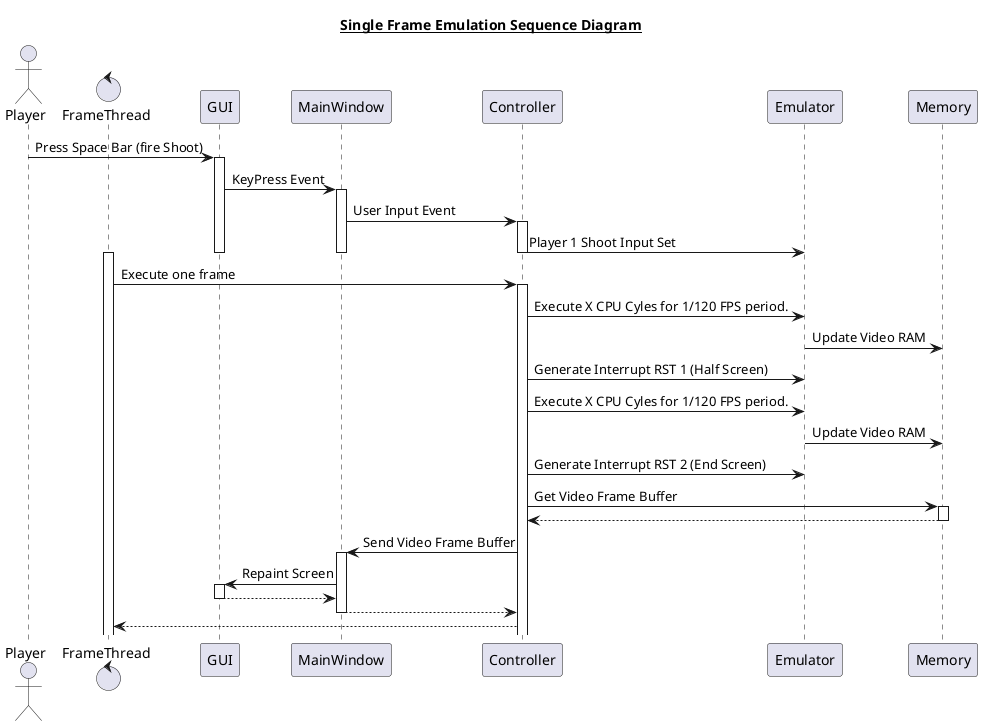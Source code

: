 @startuml

title __**Single Frame Emulation Sequence Diagram**__

actor Player
control FrameThread
participant GUI
participant MainWindow
participant Controller
participant Emulator
participant Memory


' Sequence for user input.

Player -> GUI: Press Space Bar (fire Shoot)

activate GUI
GUI -> MainWindow: KeyPress Event

activate MainWindow
MainWindow -> Controller: User Input Event

activate Controller
Controller -> Emulator: Player 1 Shoot Input Set

deactivate Emulator
deactivate Controller
deactivate MainWindow
deactivate GUI


activate FrameThread
FrameThread -> Controller: Execute one frame

activate Controller
Controller -> Emulator: Execute X CPU Cyles for 1/120 FPS period.

Emulator -> Memory: Update Video RAM

Controller -> Emulator: Generate Interrupt RST 1 (Half Screen)

Controller -> Emulator: Execute X CPU Cyles for 1/120 FPS period.

Emulator -> Memory: Update Video RAM

Controller -> Emulator: Generate Interrupt RST 2 (End Screen)

Controller -> Memory: Get Video Frame Buffer
activate Memory
Memory --> Controller
deactivate Memory

Controller -> MainWindow: Send Video Frame Buffer
activate MainWindow
MainWindow -> GUI: Repaint Screen
activate GUI
GUI --> MainWindow
deactivate GUI
MainWindow --> Controller
deactivate MainWindow

Controller --> FrameThread

@enduml

